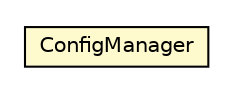 #!/usr/local/bin/dot
#
# Class diagram 
# Generated by UMLGraph version 5.1 (http://www.umlgraph.org/)
#

digraph G {
	edge [fontname="Helvetica",fontsize=10,labelfontname="Helvetica",labelfontsize=10];
	node [fontname="Helvetica",fontsize=10,shape=plaintext];
	nodesep=0.25;
	ranksep=0.5;
	// edu.proz.checkers.infrastructure.ConfigManager
	c1269 [label=<<table title="edu.proz.checkers.infrastructure.ConfigManager" border="0" cellborder="1" cellspacing="0" cellpadding="2" port="p" bgcolor="lemonChiffon" href="./ConfigManager.html">
		<tr><td><table border="0" cellspacing="0" cellpadding="1">
<tr><td align="center" balign="center"> ConfigManager </td></tr>
		</table></td></tr>
		</table>>, fontname="Helvetica", fontcolor="black", fontsize=10.0];
}

